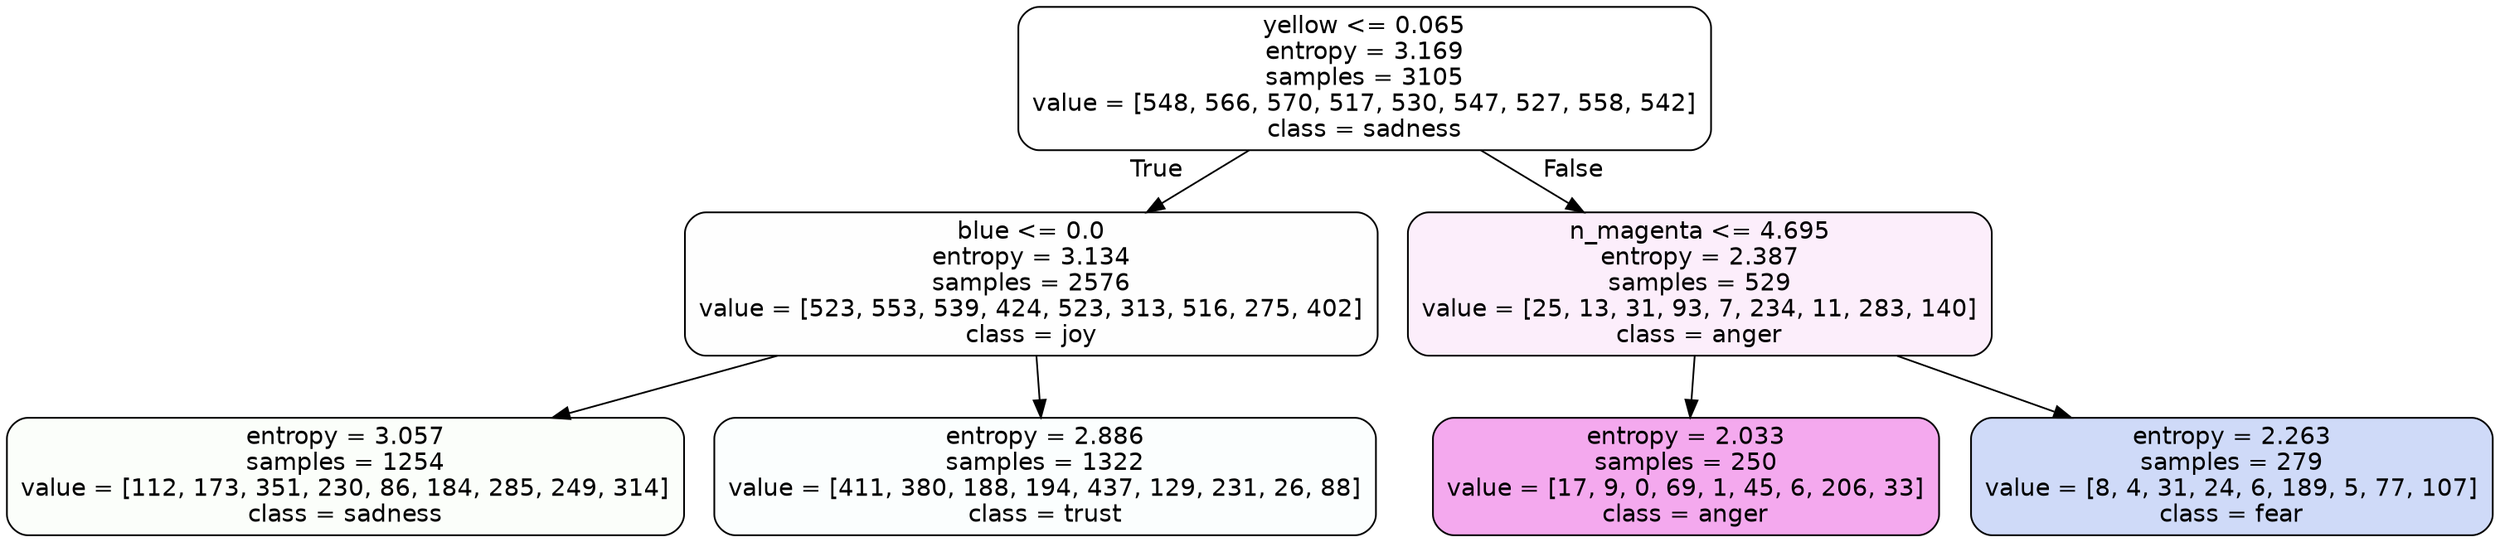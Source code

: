 digraph Tree {
node [shape=box, style="filled, rounded", color="black", fontname=helvetica] ;
edge [fontname=helvetica] ;
0 [label="yellow <= 0.065\nentropy = 3.169\nsamples = 3105\nvalue = [548, 566, 570, 517, 530, 547, 527, 558, 542]\nclass = sadness", fillcolor="#64e53900"] ;
1 [label="blue <= 0.0\nentropy = 3.134\nsamples = 2576\nvalue = [523, 553, 539, 424, 523, 313, 516, 275, 402]\nclass = joy", fillcolor="#d7e53901"] ;
0 -> 1 [labeldistance=2.5, labelangle=45, headlabel="True"] ;
2 [label="entropy = 3.057\nsamples = 1254\nvalue = [112, 173, 351, 230, 86, 184, 285, 249, 314]\nclass = sadness", fillcolor="#64e53906"] ;
1 -> 2 ;
3 [label="entropy = 2.886\nsamples = 1322\nvalue = [411, 380, 188, 194, 437, 129, 231, 26, 88]\nclass = trust", fillcolor="#39d7e504"] ;
1 -> 3 ;
4 [label="n_magenta <= 4.695\nentropy = 2.387\nsamples = 529\nvalue = [25, 13, 31, 93, 7, 234, 11, 283, 140]\nclass = anger", fillcolor="#e539d715"] ;
0 -> 4 [labeldistance=2.5, labelangle=-45, headlabel="False"] ;
5 [label="entropy = 2.033\nsamples = 250\nvalue = [17, 9, 0, 69, 1, 45, 6, 206, 33]\nclass = anger", fillcolor="#e539d76e"] ;
4 -> 5 ;
6 [label="entropy = 2.263\nsamples = 279\nvalue = [8, 4, 31, 24, 6, 189, 5, 77, 107]\nclass = fear", fillcolor="#3964e53d"] ;
4 -> 6 ;
}